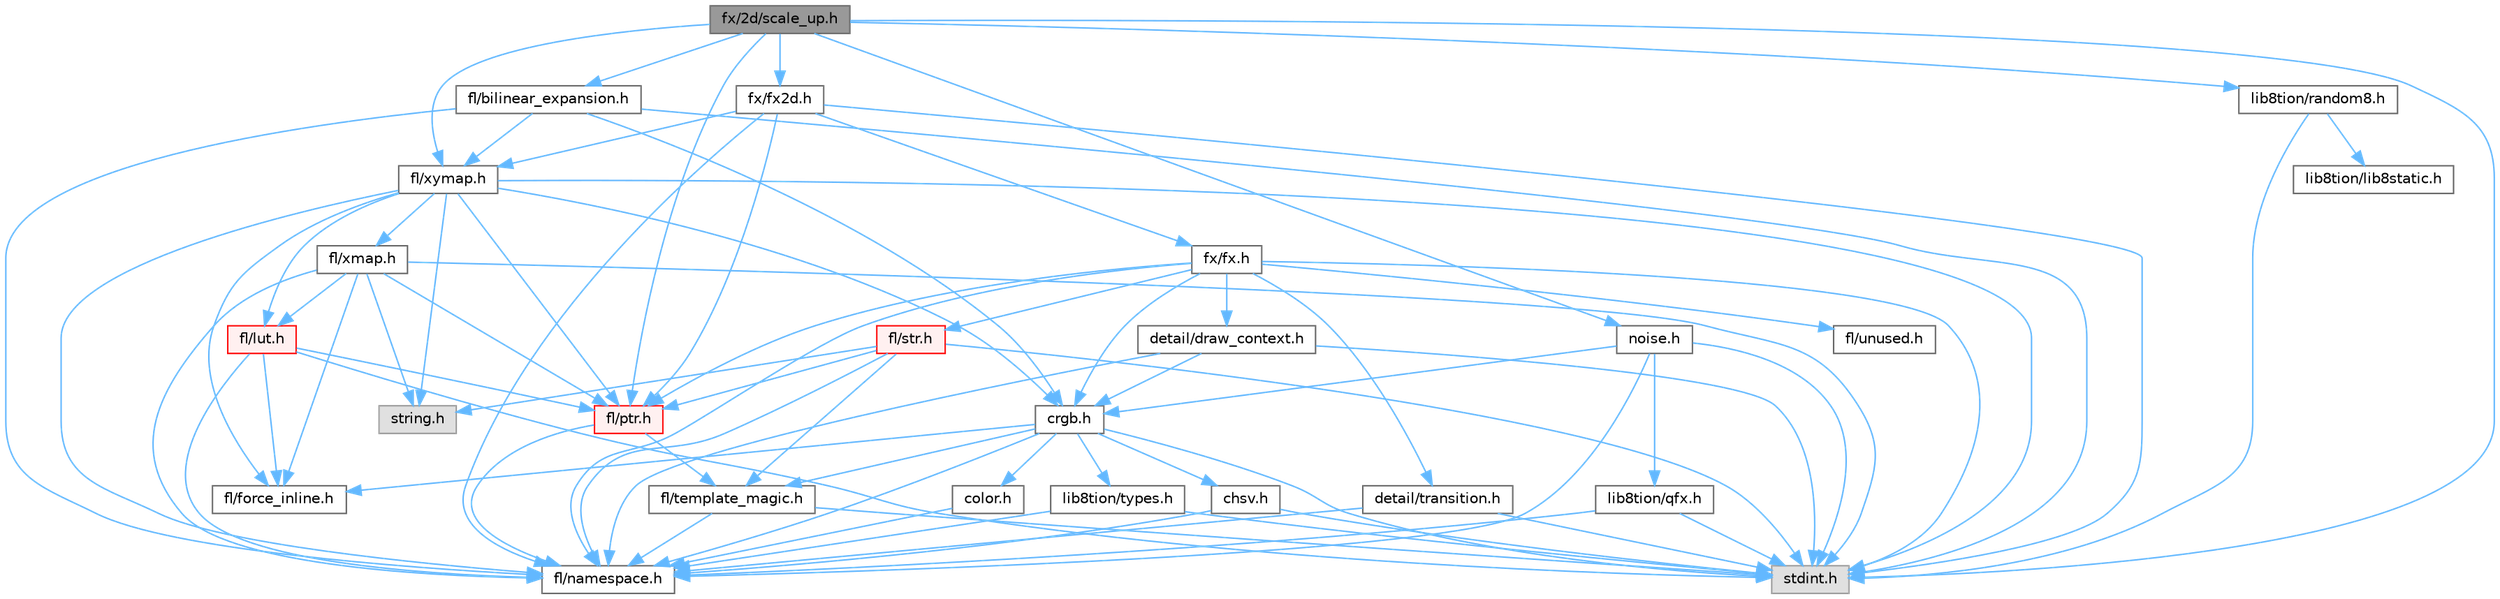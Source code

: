 digraph "fx/2d/scale_up.h"
{
 // INTERACTIVE_SVG=YES
 // LATEX_PDF_SIZE
  bgcolor="transparent";
  edge [fontname=Helvetica,fontsize=10,labelfontname=Helvetica,labelfontsize=10];
  node [fontname=Helvetica,fontsize=10,shape=box,height=0.2,width=0.4];
  Node1 [id="Node000001",label="fx/2d/scale_up.h",height=0.2,width=0.4,color="gray40", fillcolor="grey60", style="filled", fontcolor="black",tooltip="Expands a grid using bilinear interpolation and scaling up."];
  Node1 -> Node2 [id="edge1_Node000001_Node000002",color="steelblue1",style="solid",tooltip=" "];
  Node2 [id="Node000002",label="stdint.h",height=0.2,width=0.4,color="grey60", fillcolor="#E0E0E0", style="filled",tooltip=" "];
  Node1 -> Node3 [id="edge2_Node000001_Node000003",color="steelblue1",style="solid",tooltip=" "];
  Node3 [id="Node000003",label="fl/bilinear_expansion.h",height=0.2,width=0.4,color="grey40", fillcolor="white", style="filled",URL="$da/d34/bilinear__expansion_8h.html",tooltip="Demonstrates how to mix noise generation with color palettes on a 2D LED matrix."];
  Node3 -> Node2 [id="edge3_Node000003_Node000002",color="steelblue1",style="solid",tooltip=" "];
  Node3 -> Node4 [id="edge4_Node000003_Node000004",color="steelblue1",style="solid",tooltip=" "];
  Node4 [id="Node000004",label="crgb.h",height=0.2,width=0.4,color="grey40", fillcolor="white", style="filled",URL="$db/dd1/crgb_8h.html",tooltip="Defines the red, green, and blue (RGB) pixel struct."];
  Node4 -> Node2 [id="edge5_Node000004_Node000002",color="steelblue1",style="solid",tooltip=" "];
  Node4 -> Node5 [id="edge6_Node000004_Node000005",color="steelblue1",style="solid",tooltip=" "];
  Node5 [id="Node000005",label="chsv.h",height=0.2,width=0.4,color="grey40", fillcolor="white", style="filled",URL="$d8/dd0/chsv_8h.html",tooltip="Defines the hue, saturation, and value (HSV) pixel struct."];
  Node5 -> Node2 [id="edge7_Node000005_Node000002",color="steelblue1",style="solid",tooltip=" "];
  Node5 -> Node6 [id="edge8_Node000005_Node000006",color="steelblue1",style="solid",tooltip=" "];
  Node6 [id="Node000006",label="fl/namespace.h",height=0.2,width=0.4,color="grey40", fillcolor="white", style="filled",URL="$df/d2a/namespace_8h.html",tooltip="Implements the FastLED namespace macros."];
  Node4 -> Node6 [id="edge9_Node000004_Node000006",color="steelblue1",style="solid",tooltip=" "];
  Node4 -> Node7 [id="edge10_Node000004_Node000007",color="steelblue1",style="solid",tooltip=" "];
  Node7 [id="Node000007",label="color.h",height=0.2,width=0.4,color="grey40", fillcolor="white", style="filled",URL="$d2/d6b/src_2color_8h.html",tooltip="Contains definitions for color correction and temperature."];
  Node7 -> Node6 [id="edge11_Node000007_Node000006",color="steelblue1",style="solid",tooltip=" "];
  Node4 -> Node8 [id="edge12_Node000004_Node000008",color="steelblue1",style="solid",tooltip=" "];
  Node8 [id="Node000008",label="lib8tion/types.h",height=0.2,width=0.4,color="grey40", fillcolor="white", style="filled",URL="$d9/ddf/lib8tion_2types_8h.html",tooltip="Defines fractional types used for lib8tion functions."];
  Node8 -> Node2 [id="edge13_Node000008_Node000002",color="steelblue1",style="solid",tooltip=" "];
  Node8 -> Node6 [id="edge14_Node000008_Node000006",color="steelblue1",style="solid",tooltip=" "];
  Node4 -> Node9 [id="edge15_Node000004_Node000009",color="steelblue1",style="solid",tooltip=" "];
  Node9 [id="Node000009",label="fl/force_inline.h",height=0.2,width=0.4,color="grey40", fillcolor="white", style="filled",URL="$d8/d2d/fl_2force__inline_8h.html",tooltip=" "];
  Node4 -> Node10 [id="edge16_Node000004_Node000010",color="steelblue1",style="solid",tooltip=" "];
  Node10 [id="Node000010",label="fl/template_magic.h",height=0.2,width=0.4,color="grey40", fillcolor="white", style="filled",URL="$d8/d0c/template__magic_8h.html",tooltip=" "];
  Node10 -> Node2 [id="edge17_Node000010_Node000002",color="steelblue1",style="solid",tooltip=" "];
  Node10 -> Node6 [id="edge18_Node000010_Node000006",color="steelblue1",style="solid",tooltip=" "];
  Node3 -> Node6 [id="edge19_Node000003_Node000006",color="steelblue1",style="solid",tooltip=" "];
  Node3 -> Node11 [id="edge20_Node000003_Node000011",color="steelblue1",style="solid",tooltip=" "];
  Node11 [id="Node000011",label="fl/xymap.h",height=0.2,width=0.4,color="grey40", fillcolor="white", style="filled",URL="$d6/dc9/fl_2xymap_8h.html",tooltip=" "];
  Node11 -> Node2 [id="edge21_Node000011_Node000002",color="steelblue1",style="solid",tooltip=" "];
  Node11 -> Node12 [id="edge22_Node000011_Node000012",color="steelblue1",style="solid",tooltip=" "];
  Node12 [id="Node000012",label="string.h",height=0.2,width=0.4,color="grey60", fillcolor="#E0E0E0", style="filled",tooltip=" "];
  Node11 -> Node4 [id="edge23_Node000011_Node000004",color="steelblue1",style="solid",tooltip=" "];
  Node11 -> Node9 [id="edge24_Node000011_Node000009",color="steelblue1",style="solid",tooltip=" "];
  Node11 -> Node13 [id="edge25_Node000011_Node000013",color="steelblue1",style="solid",tooltip=" "];
  Node13 [id="Node000013",label="fl/lut.h",height=0.2,width=0.4,color="red", fillcolor="#FFF0F0", style="filled",URL="$d3/db6/fl_2lut_8h.html",tooltip=" "];
  Node13 -> Node2 [id="edge26_Node000013_Node000002",color="steelblue1",style="solid",tooltip=" "];
  Node13 -> Node14 [id="edge27_Node000013_Node000014",color="steelblue1",style="solid",tooltip=" "];
  Node14 [id="Node000014",label="fl/ptr.h",height=0.2,width=0.4,color="red", fillcolor="#FFF0F0", style="filled",URL="$d7/df1/fl_2ptr_8h.html",tooltip=" "];
  Node14 -> Node6 [id="edge28_Node000014_Node000006",color="steelblue1",style="solid",tooltip=" "];
  Node14 -> Node10 [id="edge29_Node000014_Node000010",color="steelblue1",style="solid",tooltip=" "];
  Node13 -> Node9 [id="edge30_Node000013_Node000009",color="steelblue1",style="solid",tooltip=" "];
  Node13 -> Node6 [id="edge31_Node000013_Node000006",color="steelblue1",style="solid",tooltip=" "];
  Node11 -> Node6 [id="edge32_Node000011_Node000006",color="steelblue1",style="solid",tooltip=" "];
  Node11 -> Node14 [id="edge33_Node000011_Node000014",color="steelblue1",style="solid",tooltip=" "];
  Node11 -> Node18 [id="edge34_Node000011_Node000018",color="steelblue1",style="solid",tooltip=" "];
  Node18 [id="Node000018",label="fl/xmap.h",height=0.2,width=0.4,color="grey40", fillcolor="white", style="filled",URL="$d5/d22/fl_2xmap_8h.html",tooltip=" "];
  Node18 -> Node2 [id="edge35_Node000018_Node000002",color="steelblue1",style="solid",tooltip=" "];
  Node18 -> Node12 [id="edge36_Node000018_Node000012",color="steelblue1",style="solid",tooltip=" "];
  Node18 -> Node9 [id="edge37_Node000018_Node000009",color="steelblue1",style="solid",tooltip=" "];
  Node18 -> Node13 [id="edge38_Node000018_Node000013",color="steelblue1",style="solid",tooltip=" "];
  Node18 -> Node14 [id="edge39_Node000018_Node000014",color="steelblue1",style="solid",tooltip=" "];
  Node18 -> Node6 [id="edge40_Node000018_Node000006",color="steelblue1",style="solid",tooltip=" "];
  Node1 -> Node14 [id="edge41_Node000001_Node000014",color="steelblue1",style="solid",tooltip=" "];
  Node1 -> Node19 [id="edge42_Node000001_Node000019",color="steelblue1",style="solid",tooltip=" "];
  Node19 [id="Node000019",label="fx/fx2d.h",height=0.2,width=0.4,color="grey40", fillcolor="white", style="filled",URL="$d9/d43/fx2d_8h.html",tooltip=" "];
  Node19 -> Node2 [id="edge43_Node000019_Node000002",color="steelblue1",style="solid",tooltip=" "];
  Node19 -> Node11 [id="edge44_Node000019_Node000011",color="steelblue1",style="solid",tooltip=" "];
  Node19 -> Node6 [id="edge45_Node000019_Node000006",color="steelblue1",style="solid",tooltip=" "];
  Node19 -> Node20 [id="edge46_Node000019_Node000020",color="steelblue1",style="solid",tooltip=" "];
  Node20 [id="Node000020",label="fx/fx.h",height=0.2,width=0.4,color="grey40", fillcolor="white", style="filled",URL="$d2/d0c/fx_8h.html",tooltip=" "];
  Node20 -> Node2 [id="edge47_Node000020_Node000002",color="steelblue1",style="solid",tooltip=" "];
  Node20 -> Node4 [id="edge48_Node000020_Node000004",color="steelblue1",style="solid",tooltip=" "];
  Node20 -> Node6 [id="edge49_Node000020_Node000006",color="steelblue1",style="solid",tooltip=" "];
  Node20 -> Node14 [id="edge50_Node000020_Node000014",color="steelblue1",style="solid",tooltip=" "];
  Node20 -> Node21 [id="edge51_Node000020_Node000021",color="steelblue1",style="solid",tooltip=" "];
  Node21 [id="Node000021",label="detail/draw_context.h",height=0.2,width=0.4,color="grey40", fillcolor="white", style="filled",URL="$db/ded/draw__context_8h.html",tooltip=" "];
  Node21 -> Node2 [id="edge52_Node000021_Node000002",color="steelblue1",style="solid",tooltip=" "];
  Node21 -> Node6 [id="edge53_Node000021_Node000006",color="steelblue1",style="solid",tooltip=" "];
  Node21 -> Node4 [id="edge54_Node000021_Node000004",color="steelblue1",style="solid",tooltip=" "];
  Node20 -> Node22 [id="edge55_Node000020_Node000022",color="steelblue1",style="solid",tooltip=" "];
  Node22 [id="Node000022",label="detail/transition.h",height=0.2,width=0.4,color="grey40", fillcolor="white", style="filled",URL="$d7/df7/transition_8h.html",tooltip=" "];
  Node22 -> Node2 [id="edge56_Node000022_Node000002",color="steelblue1",style="solid",tooltip=" "];
  Node22 -> Node6 [id="edge57_Node000022_Node000006",color="steelblue1",style="solid",tooltip=" "];
  Node20 -> Node23 [id="edge58_Node000020_Node000023",color="steelblue1",style="solid",tooltip=" "];
  Node23 [id="Node000023",label="fl/str.h",height=0.2,width=0.4,color="red", fillcolor="#FFF0F0", style="filled",URL="$dc/d0e/fl_2str_8h.html",tooltip=" "];
  Node23 -> Node12 [id="edge59_Node000023_Node000012",color="steelblue1",style="solid",tooltip=" "];
  Node23 -> Node2 [id="edge60_Node000023_Node000002",color="steelblue1",style="solid",tooltip=" "];
  Node23 -> Node14 [id="edge61_Node000023_Node000014",color="steelblue1",style="solid",tooltip=" "];
  Node23 -> Node10 [id="edge62_Node000023_Node000010",color="steelblue1",style="solid",tooltip=" "];
  Node23 -> Node6 [id="edge63_Node000023_Node000006",color="steelblue1",style="solid",tooltip=" "];
  Node20 -> Node28 [id="edge64_Node000020_Node000028",color="steelblue1",style="solid",tooltip=" "];
  Node28 [id="Node000028",label="fl/unused.h",height=0.2,width=0.4,color="grey40", fillcolor="white", style="filled",URL="$d8/d4b/unused_8h.html",tooltip=" "];
  Node19 -> Node14 [id="edge65_Node000019_Node000014",color="steelblue1",style="solid",tooltip=" "];
  Node1 -> Node29 [id="edge66_Node000001_Node000029",color="steelblue1",style="solid",tooltip=" "];
  Node29 [id="Node000029",label="lib8tion/random8.h",height=0.2,width=0.4,color="grey40", fillcolor="white", style="filled",URL="$d9/dfa/random8_8h.html",tooltip="Fast, efficient random number generators specifically designed for high-performance LED programming."];
  Node29 -> Node2 [id="edge67_Node000029_Node000002",color="steelblue1",style="solid",tooltip=" "];
  Node29 -> Node30 [id="edge68_Node000029_Node000030",color="steelblue1",style="solid",tooltip=" "];
  Node30 [id="Node000030",label="lib8tion/lib8static.h",height=0.2,width=0.4,color="grey40", fillcolor="white", style="filled",URL="$d4/d7a/lib8static_8h.html",tooltip="Defines static inlining macros for lib8tion functions."];
  Node1 -> Node31 [id="edge69_Node000001_Node000031",color="steelblue1",style="solid",tooltip=" "];
  Node31 [id="Node000031",label="noise.h",height=0.2,width=0.4,color="grey40", fillcolor="white", style="filled",URL="$d1/d31/noise_8h.html",tooltip="Functions to generate and fill arrays with noise."];
  Node31 -> Node2 [id="edge70_Node000031_Node000002",color="steelblue1",style="solid",tooltip=" "];
  Node31 -> Node4 [id="edge71_Node000031_Node000004",color="steelblue1",style="solid",tooltip=" "];
  Node31 -> Node6 [id="edge72_Node000031_Node000006",color="steelblue1",style="solid",tooltip=" "];
  Node31 -> Node32 [id="edge73_Node000031_Node000032",color="steelblue1",style="solid",tooltip=" "];
  Node32 [id="Node000032",label="lib8tion/qfx.h",height=0.2,width=0.4,color="grey40", fillcolor="white", style="filled",URL="$d2/d19/qfx_8h.html",tooltip=" "];
  Node32 -> Node2 [id="edge74_Node000032_Node000002",color="steelblue1",style="solid",tooltip=" "];
  Node32 -> Node6 [id="edge75_Node000032_Node000006",color="steelblue1",style="solid",tooltip=" "];
  Node1 -> Node11 [id="edge76_Node000001_Node000011",color="steelblue1",style="solid",tooltip=" "];
}
